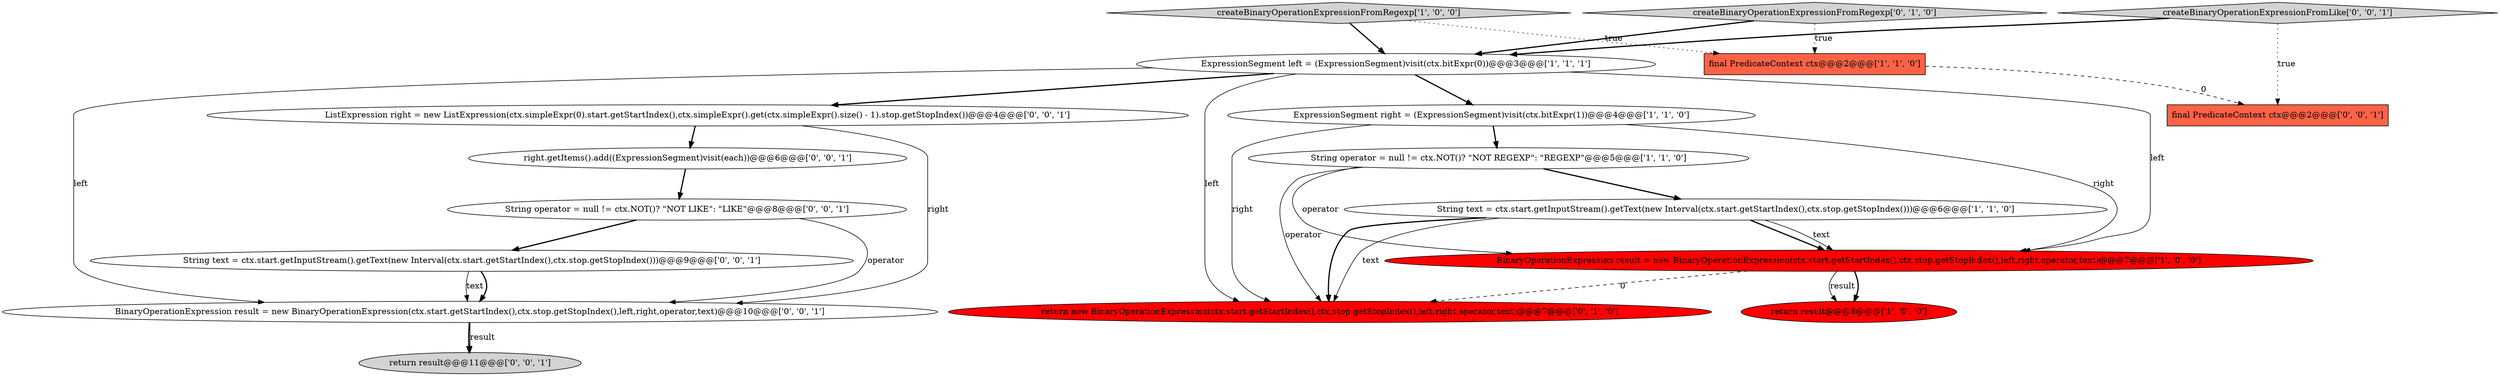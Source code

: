 digraph {
16 [style = filled, label = "return result@@@11@@@['0', '0', '1']", fillcolor = lightgray, shape = ellipse image = "AAA0AAABBB3BBB"];
11 [style = filled, label = "String operator = null != ctx.NOT()? \"NOT LIKE\": \"LIKE\"@@@8@@@['0', '0', '1']", fillcolor = white, shape = ellipse image = "AAA0AAABBB3BBB"];
3 [style = filled, label = "ExpressionSegment right = (ExpressionSegment)visit(ctx.bitExpr(1))@@@4@@@['1', '1', '0']", fillcolor = white, shape = ellipse image = "AAA0AAABBB1BBB"];
0 [style = filled, label = "ExpressionSegment left = (ExpressionSegment)visit(ctx.bitExpr(0))@@@3@@@['1', '1', '1']", fillcolor = white, shape = ellipse image = "AAA0AAABBB1BBB"];
13 [style = filled, label = "right.getItems().add((ExpressionSegment)visit(each))@@@6@@@['0', '0', '1']", fillcolor = white, shape = ellipse image = "AAA0AAABBB3BBB"];
14 [style = filled, label = "BinaryOperationExpression result = new BinaryOperationExpression(ctx.start.getStartIndex(),ctx.stop.getStopIndex(),left,right,operator,text)@@@10@@@['0', '0', '1']", fillcolor = white, shape = ellipse image = "AAA0AAABBB3BBB"];
15 [style = filled, label = "String text = ctx.start.getInputStream().getText(new Interval(ctx.start.getStartIndex(),ctx.stop.getStopIndex()))@@@9@@@['0', '0', '1']", fillcolor = white, shape = ellipse image = "AAA0AAABBB3BBB"];
4 [style = filled, label = "final PredicateContext ctx@@@2@@@['1', '1', '0']", fillcolor = tomato, shape = box image = "AAA0AAABBB1BBB"];
6 [style = filled, label = "createBinaryOperationExpressionFromRegexp['1', '0', '0']", fillcolor = lightgray, shape = diamond image = "AAA0AAABBB1BBB"];
1 [style = filled, label = "BinaryOperationExpression result = new BinaryOperationExpression(ctx.start.getStartIndex(),ctx.stop.getStopIndex(),left,right,operator,text)@@@7@@@['1', '0', '0']", fillcolor = red, shape = ellipse image = "AAA1AAABBB1BBB"];
12 [style = filled, label = "ListExpression right = new ListExpression(ctx.simpleExpr(0).start.getStartIndex(),ctx.simpleExpr().get(ctx.simpleExpr().size() - 1).stop.getStopIndex())@@@4@@@['0', '0', '1']", fillcolor = white, shape = ellipse image = "AAA0AAABBB3BBB"];
10 [style = filled, label = "createBinaryOperationExpressionFromLike['0', '0', '1']", fillcolor = lightgray, shape = diamond image = "AAA0AAABBB3BBB"];
9 [style = filled, label = "return new BinaryOperationExpression(ctx.start.getStartIndex(),ctx.stop.getStopIndex(),left,right,operator,text)@@@7@@@['0', '1', '0']", fillcolor = red, shape = ellipse image = "AAA1AAABBB2BBB"];
8 [style = filled, label = "createBinaryOperationExpressionFromRegexp['0', '1', '0']", fillcolor = lightgray, shape = diamond image = "AAA0AAABBB2BBB"];
5 [style = filled, label = "String text = ctx.start.getInputStream().getText(new Interval(ctx.start.getStartIndex(),ctx.stop.getStopIndex()))@@@6@@@['1', '1', '0']", fillcolor = white, shape = ellipse image = "AAA0AAABBB1BBB"];
7 [style = filled, label = "String operator = null != ctx.NOT()? \"NOT REGEXP\": \"REGEXP\"@@@5@@@['1', '1', '0']", fillcolor = white, shape = ellipse image = "AAA0AAABBB1BBB"];
2 [style = filled, label = "return result@@@8@@@['1', '0', '0']", fillcolor = red, shape = ellipse image = "AAA1AAABBB1BBB"];
17 [style = filled, label = "final PredicateContext ctx@@@2@@@['0', '0', '1']", fillcolor = tomato, shape = box image = "AAA0AAABBB3BBB"];
0->3 [style = bold, label=""];
14->16 [style = bold, label=""];
0->14 [style = solid, label="left"];
5->9 [style = bold, label=""];
15->14 [style = bold, label=""];
4->17 [style = dashed, label="0"];
0->12 [style = bold, label=""];
3->9 [style = solid, label="right"];
11->14 [style = solid, label="operator"];
14->16 [style = solid, label="result"];
1->9 [style = dashed, label="0"];
6->0 [style = bold, label=""];
15->14 [style = solid, label="text"];
13->11 [style = bold, label=""];
0->9 [style = solid, label="left"];
8->4 [style = dotted, label="true"];
11->15 [style = bold, label=""];
0->1 [style = solid, label="left"];
3->1 [style = solid, label="right"];
10->17 [style = dotted, label="true"];
8->0 [style = bold, label=""];
12->13 [style = bold, label=""];
5->1 [style = bold, label=""];
7->5 [style = bold, label=""];
7->9 [style = solid, label="operator"];
6->4 [style = dotted, label="true"];
3->7 [style = bold, label=""];
5->1 [style = solid, label="text"];
10->0 [style = bold, label=""];
1->2 [style = bold, label=""];
12->14 [style = solid, label="right"];
1->2 [style = solid, label="result"];
7->1 [style = solid, label="operator"];
5->9 [style = solid, label="text"];
}
